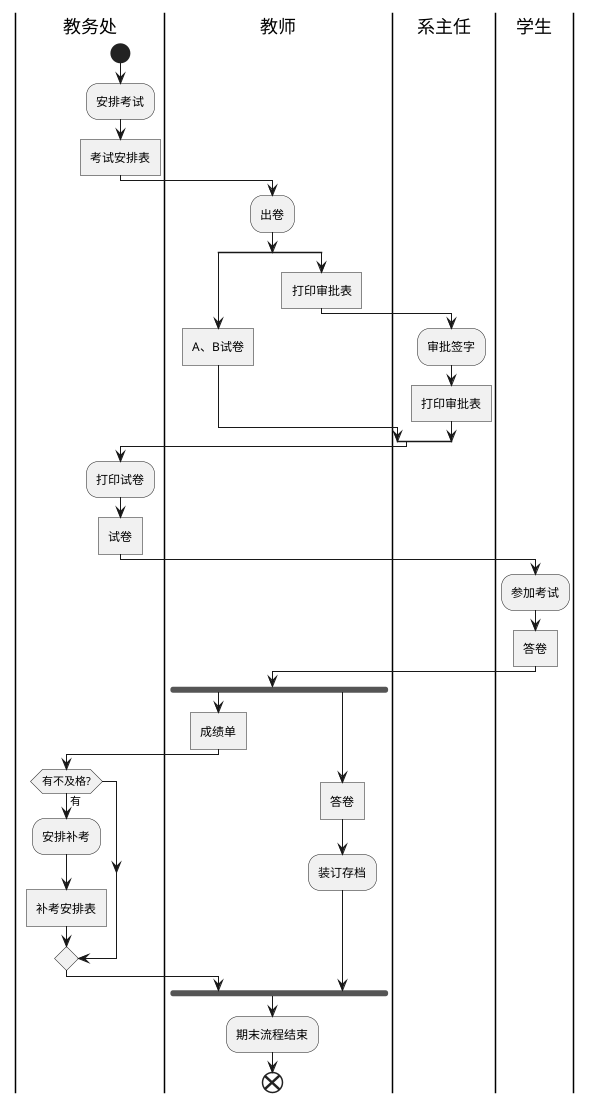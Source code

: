 @startuml
@startuml
 |教务处|
 start
 :安排考试;
 :考试安排表]
 |教师|
 :出卷;
 split
 :A、B试卷]
 split again
 :打印审批表]
 |系主任|
 :审批签字;
 :打印审批表]
 end split
 |教务处|
 :打印试卷;
 :试卷]
 |学生|
 :参加考试;
 :答卷]
 |教师|
 fork
     :成绩单]
     |教务处|
     if(有不及格?) then(有)
         :安排补考;
         :补考安排表]
      endif
 fork again
 |教师|
     :答卷]
     :装订存档;
 end fork
 :期末流程结束;
 end
@enduml